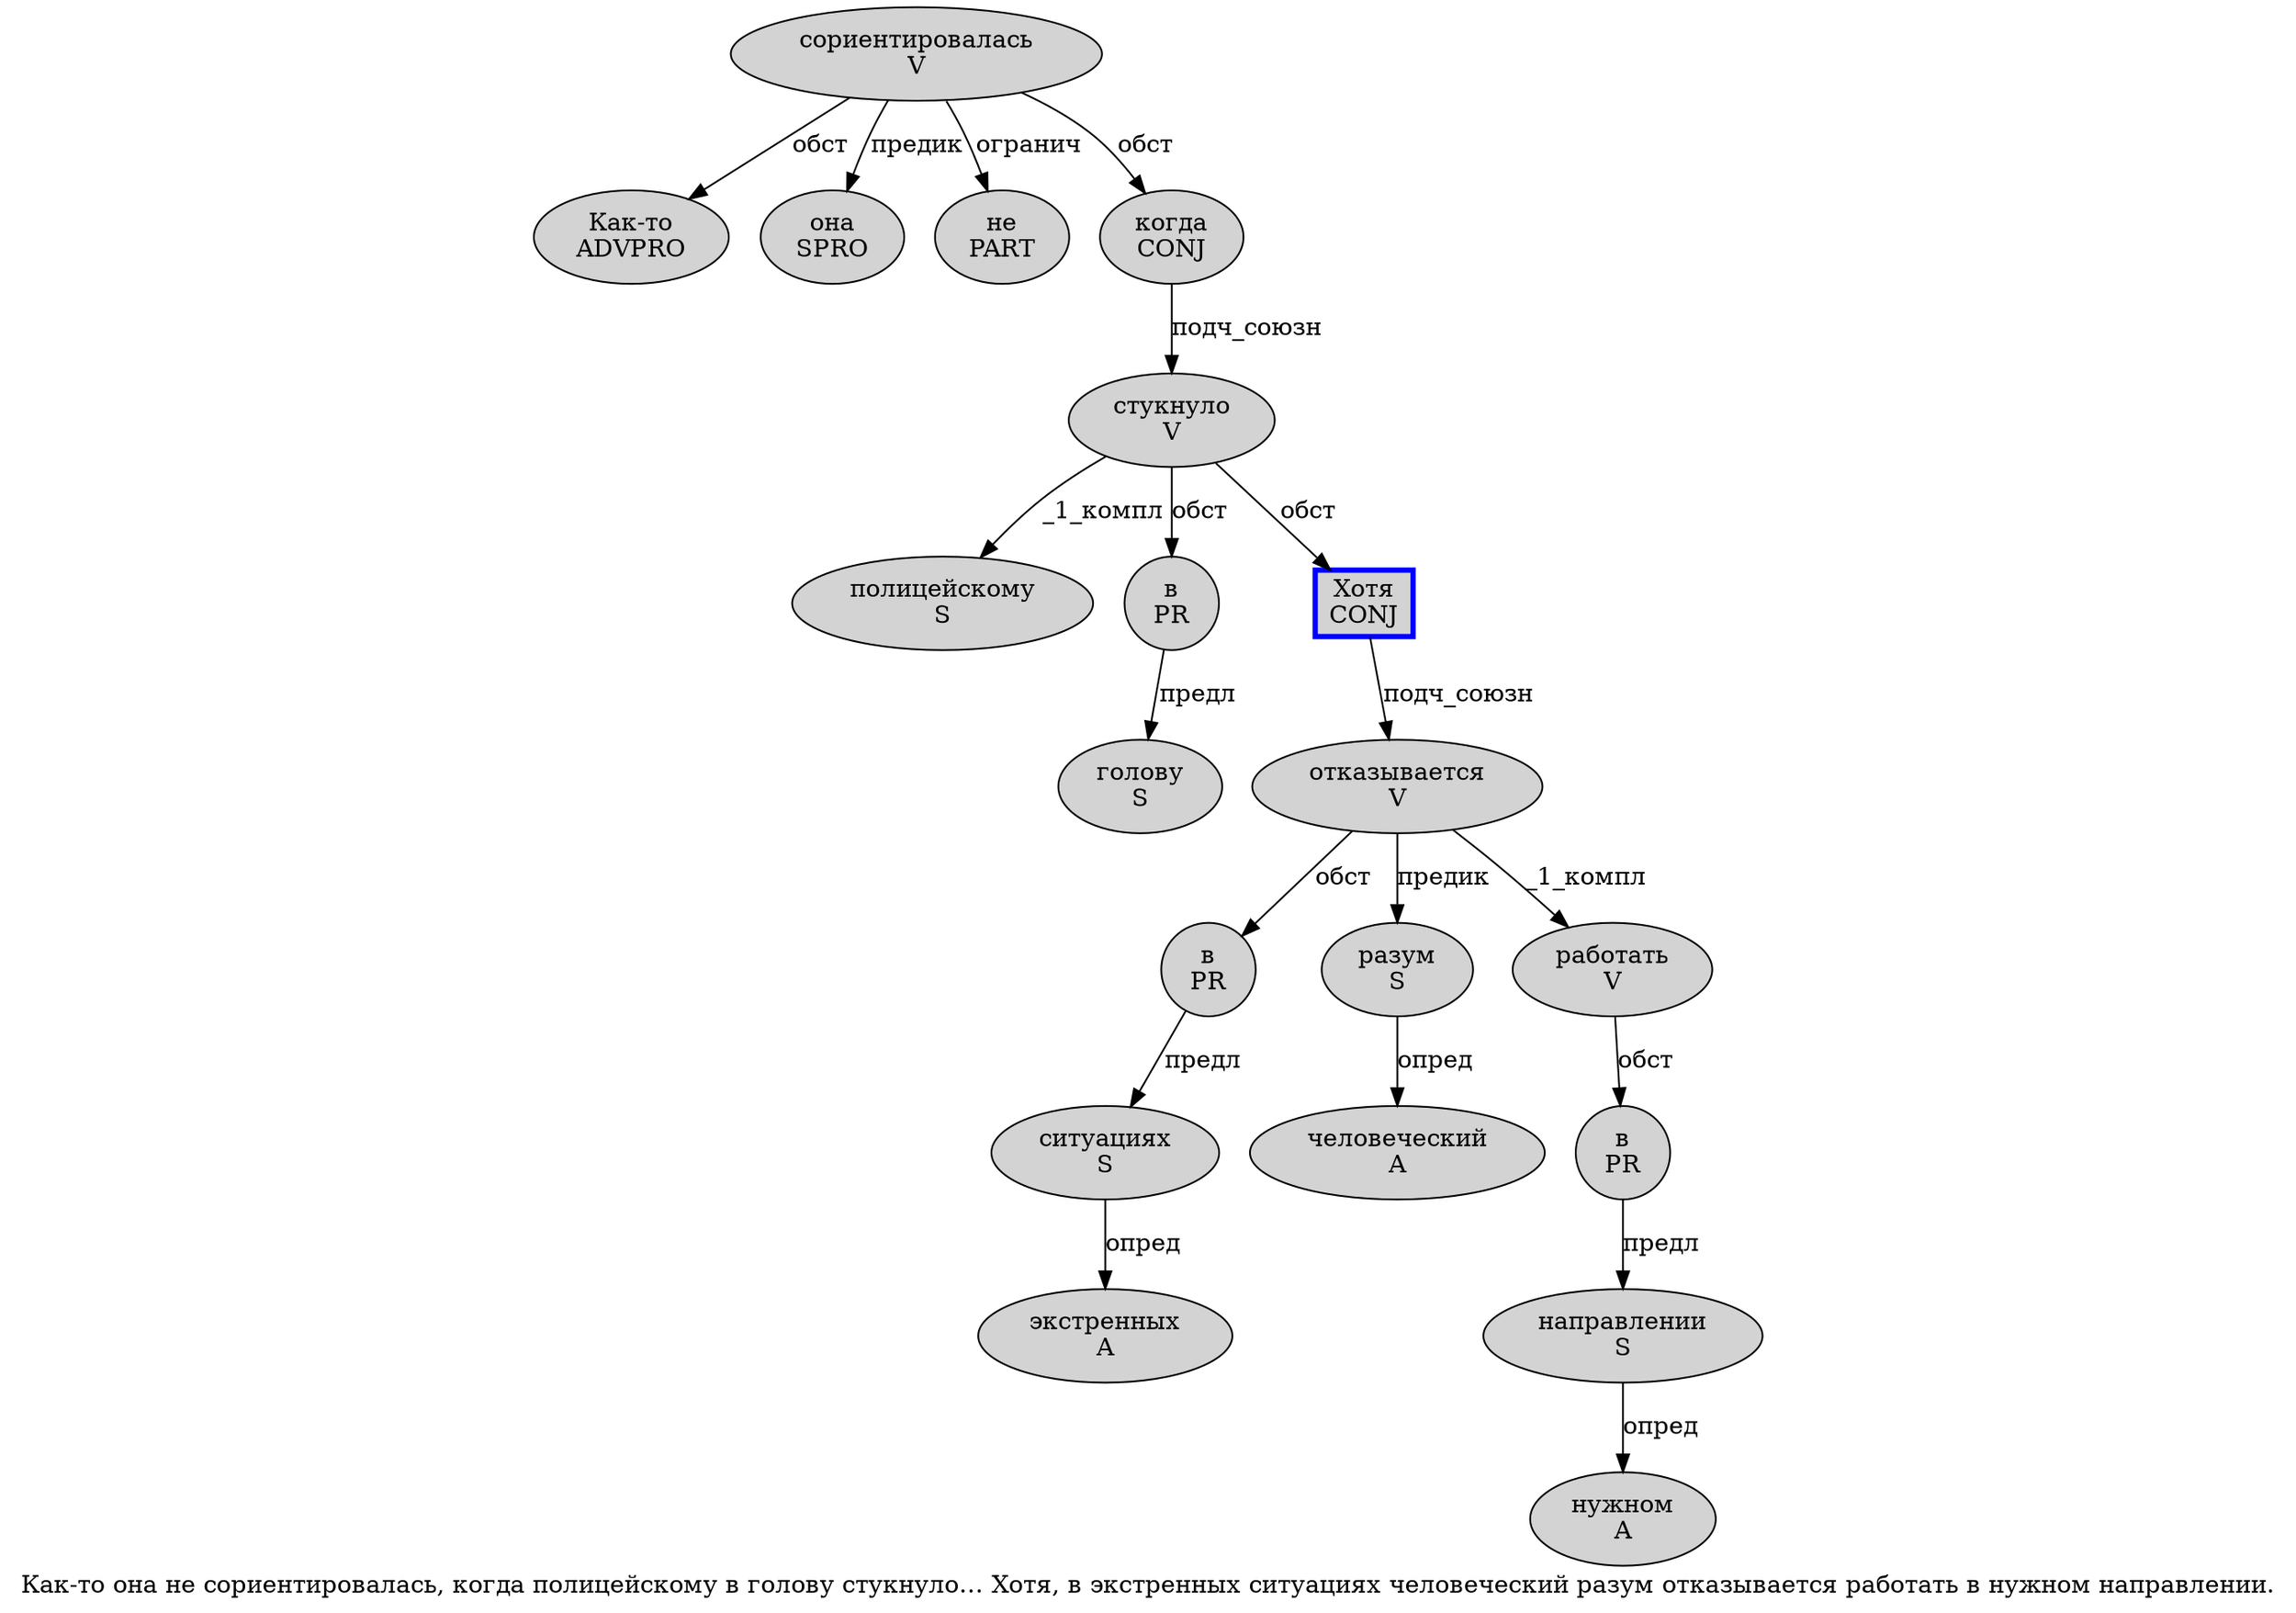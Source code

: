 digraph SENTENCE_157 {
	graph [label="Как-то она не сориентировалась, когда полицейскому в голову стукнуло… Хотя, в экстренных ситуациях человеческий разум отказывается работать в нужном направлении."]
	node [style=filled]
		0 [label="Как-то
ADVPRO" color="" fillcolor=lightgray penwidth=1 shape=ellipse]
		1 [label="она
SPRO" color="" fillcolor=lightgray penwidth=1 shape=ellipse]
		2 [label="не
PART" color="" fillcolor=lightgray penwidth=1 shape=ellipse]
		3 [label="сориентировалась
V" color="" fillcolor=lightgray penwidth=1 shape=ellipse]
		5 [label="когда
CONJ" color="" fillcolor=lightgray penwidth=1 shape=ellipse]
		6 [label="полицейскому
S" color="" fillcolor=lightgray penwidth=1 shape=ellipse]
		7 [label="в
PR" color="" fillcolor=lightgray penwidth=1 shape=ellipse]
		8 [label="голову
S" color="" fillcolor=lightgray penwidth=1 shape=ellipse]
		9 [label="стукнуло
V" color="" fillcolor=lightgray penwidth=1 shape=ellipse]
		11 [label="Хотя
CONJ" color=blue fillcolor=lightgray penwidth=3 shape=box]
		13 [label="в
PR" color="" fillcolor=lightgray penwidth=1 shape=ellipse]
		14 [label="экстренных
A" color="" fillcolor=lightgray penwidth=1 shape=ellipse]
		15 [label="ситуациях
S" color="" fillcolor=lightgray penwidth=1 shape=ellipse]
		16 [label="человеческий
A" color="" fillcolor=lightgray penwidth=1 shape=ellipse]
		17 [label="разум
S" color="" fillcolor=lightgray penwidth=1 shape=ellipse]
		18 [label="отказывается
V" color="" fillcolor=lightgray penwidth=1 shape=ellipse]
		19 [label="работать
V" color="" fillcolor=lightgray penwidth=1 shape=ellipse]
		20 [label="в
PR" color="" fillcolor=lightgray penwidth=1 shape=ellipse]
		21 [label="нужном
A" color="" fillcolor=lightgray penwidth=1 shape=ellipse]
		22 [label="направлении
S" color="" fillcolor=lightgray penwidth=1 shape=ellipse]
			11 -> 18 [label="подч_союзн"]
			18 -> 13 [label="обст"]
			18 -> 17 [label="предик"]
			18 -> 19 [label="_1_компл"]
			7 -> 8 [label="предл"]
			22 -> 21 [label="опред"]
			5 -> 9 [label="подч_союзн"]
			15 -> 14 [label="опред"]
			19 -> 20 [label="обст"]
			13 -> 15 [label="предл"]
			20 -> 22 [label="предл"]
			9 -> 6 [label="_1_компл"]
			9 -> 7 [label="обст"]
			9 -> 11 [label="обст"]
			3 -> 0 [label="обст"]
			3 -> 1 [label="предик"]
			3 -> 2 [label="огранич"]
			3 -> 5 [label="обст"]
			17 -> 16 [label="опред"]
}